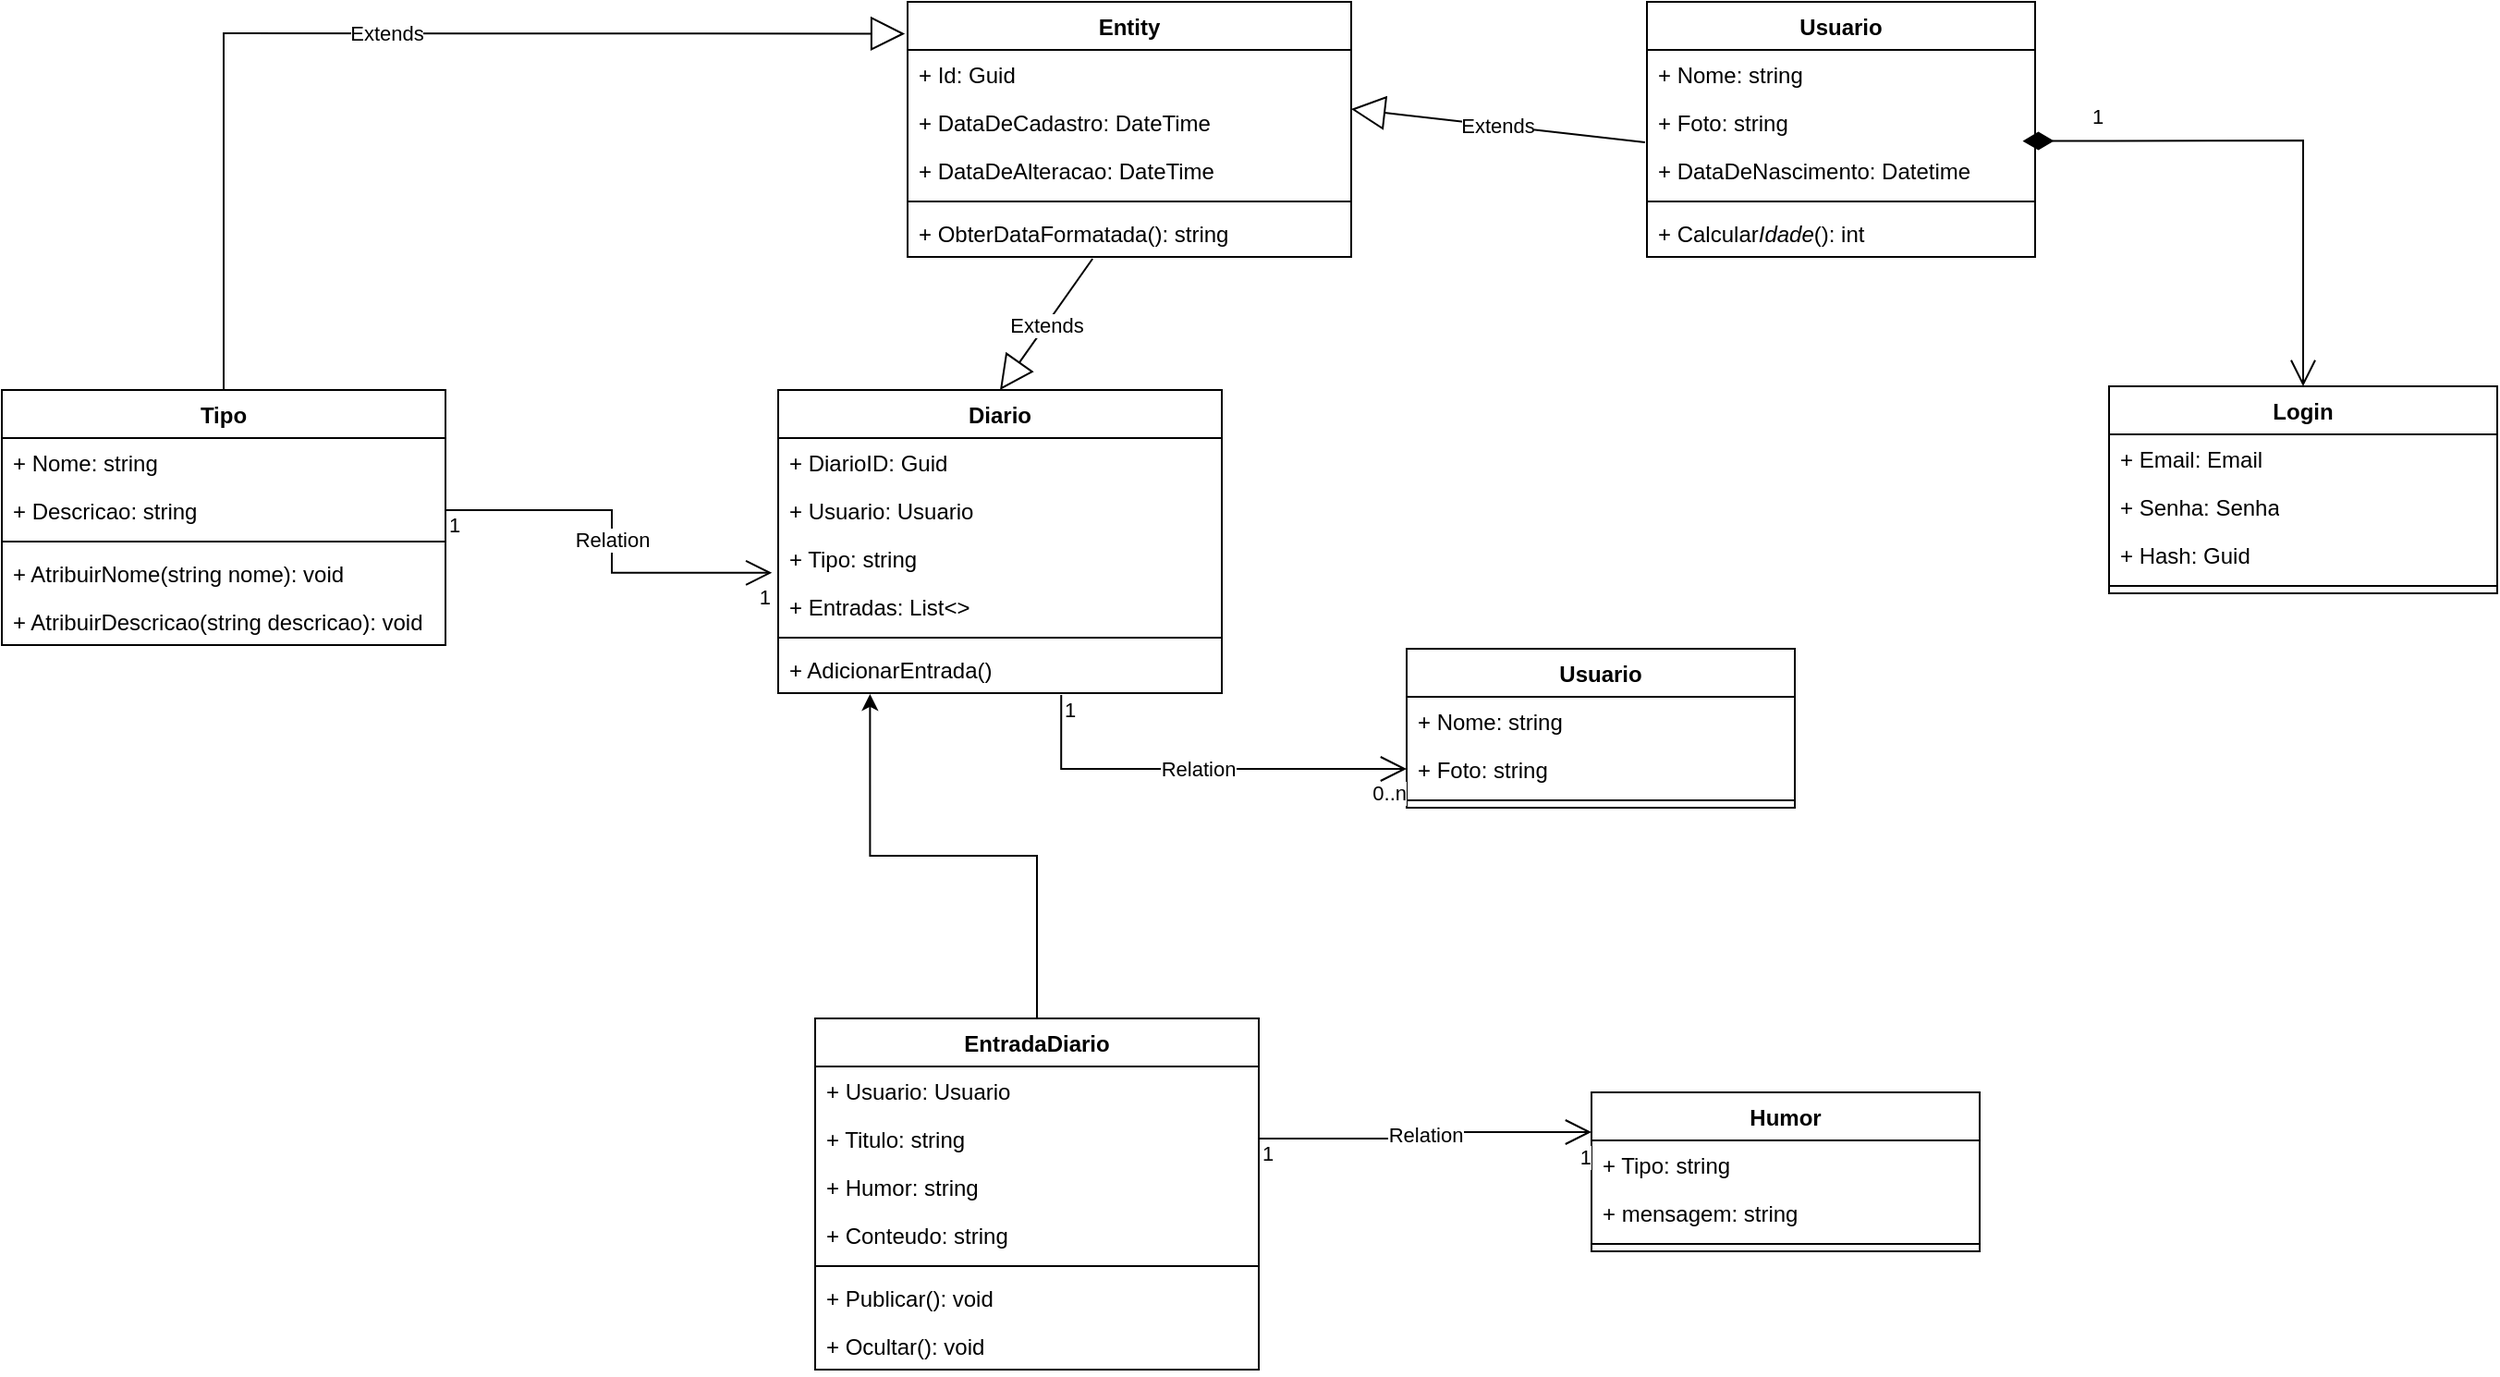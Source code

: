 <mxfile version="22.1.22" type="embed">
  <diagram id="23iRSUPoRavnBvh4doch" name="Page-1">
    <mxGraphModel dx="617" dy="526" grid="1" gridSize="10" guides="1" tooltips="1" connect="1" arrows="1" fold="1" page="1" pageScale="1" pageWidth="827" pageHeight="1169" math="0" shadow="0">
      <root>
        <mxCell id="0" />
        <mxCell id="1" parent="0" />
        <mxCell id="2" value="Entity" style="swimlane;fontStyle=1;align=center;verticalAlign=top;childLayout=stackLayout;horizontal=1;startSize=26;horizontalStack=0;resizeParent=1;resizeParentMax=0;resizeLast=0;collapsible=1;marginBottom=0;whiteSpace=wrap;html=1;" vertex="1" parent="1">
          <mxGeometry x="600" y="180" width="240" height="138" as="geometry" />
        </mxCell>
        <mxCell id="3" value="+ Id: Guid" style="text;strokeColor=none;fillColor=none;align=left;verticalAlign=top;spacingLeft=4;spacingRight=4;overflow=hidden;rotatable=0;points=[[0,0.5],[1,0.5]];portConstraint=eastwest;whiteSpace=wrap;html=1;" vertex="1" parent="2">
          <mxGeometry y="26" width="240" height="26" as="geometry" />
        </mxCell>
        <mxCell id="4" value="+ DataDeCadastro: DateTime" style="text;strokeColor=none;fillColor=none;align=left;verticalAlign=top;spacingLeft=4;spacingRight=4;overflow=hidden;rotatable=0;points=[[0,0.5],[1,0.5]];portConstraint=eastwest;whiteSpace=wrap;html=1;" vertex="1" parent="2">
          <mxGeometry y="52" width="240" height="26" as="geometry" />
        </mxCell>
        <mxCell id="5" value="+ DataDeAlteracao: DateTime" style="text;strokeColor=none;fillColor=none;align=left;verticalAlign=top;spacingLeft=4;spacingRight=4;overflow=hidden;rotatable=0;points=[[0,0.5],[1,0.5]];portConstraint=eastwest;whiteSpace=wrap;html=1;" vertex="1" parent="2">
          <mxGeometry y="78" width="240" height="26" as="geometry" />
        </mxCell>
        <mxCell id="6" value="" style="line;strokeWidth=1;fillColor=none;align=left;verticalAlign=middle;spacingTop=-1;spacingLeft=3;spacingRight=3;rotatable=0;labelPosition=right;points=[];portConstraint=eastwest;strokeColor=inherit;" vertex="1" parent="2">
          <mxGeometry y="104" width="240" height="8" as="geometry" />
        </mxCell>
        <mxCell id="7" value="+ ObterDataFormatada(): string" style="text;strokeColor=none;fillColor=none;align=left;verticalAlign=top;spacingLeft=4;spacingRight=4;overflow=hidden;rotatable=0;points=[[0,0.5],[1,0.5]];portConstraint=eastwest;whiteSpace=wrap;html=1;" vertex="1" parent="2">
          <mxGeometry y="112" width="240" height="26" as="geometry" />
        </mxCell>
        <mxCell id="8" value="Usuario" style="swimlane;fontStyle=1;align=center;verticalAlign=top;childLayout=stackLayout;horizontal=1;startSize=26;horizontalStack=0;resizeParent=1;resizeParentMax=0;resizeLast=0;collapsible=1;marginBottom=0;whiteSpace=wrap;html=1;" vertex="1" parent="1">
          <mxGeometry x="1000" y="180" width="210" height="138" as="geometry" />
        </mxCell>
        <mxCell id="9" value="+ Nome: string" style="text;strokeColor=none;fillColor=none;align=left;verticalAlign=top;spacingLeft=4;spacingRight=4;overflow=hidden;rotatable=0;points=[[0,0.5],[1,0.5]];portConstraint=eastwest;whiteSpace=wrap;html=1;" vertex="1" parent="8">
          <mxGeometry y="26" width="210" height="26" as="geometry" />
        </mxCell>
        <mxCell id="10" value="+ Foto: string" style="text;strokeColor=none;fillColor=none;align=left;verticalAlign=top;spacingLeft=4;spacingRight=4;overflow=hidden;rotatable=0;points=[[0,0.5],[1,0.5]];portConstraint=eastwest;whiteSpace=wrap;html=1;" vertex="1" parent="8">
          <mxGeometry y="52" width="210" height="26" as="geometry" />
        </mxCell>
        <mxCell id="11" value="+ DataDeNascimento: Datetime" style="text;strokeColor=none;fillColor=none;align=left;verticalAlign=top;spacingLeft=4;spacingRight=4;overflow=hidden;rotatable=0;points=[[0,0.5],[1,0.5]];portConstraint=eastwest;whiteSpace=wrap;html=1;" vertex="1" parent="8">
          <mxGeometry y="78" width="210" height="26" as="geometry" />
        </mxCell>
        <mxCell id="12" value="" style="line;strokeWidth=1;fillColor=none;align=left;verticalAlign=middle;spacingTop=-1;spacingLeft=3;spacingRight=3;rotatable=0;labelPosition=right;points=[];portConstraint=eastwest;strokeColor=inherit;" vertex="1" parent="8">
          <mxGeometry y="104" width="210" height="8" as="geometry" />
        </mxCell>
        <mxCell id="13" value="+ Calcular&lt;i&gt;Idade&lt;/i&gt;(): int" style="text;strokeColor=none;fillColor=none;align=left;verticalAlign=top;spacingLeft=4;spacingRight=4;overflow=hidden;rotatable=0;points=[[0,0.5],[1,0.5]];portConstraint=eastwest;whiteSpace=wrap;html=1;" vertex="1" parent="8">
          <mxGeometry y="112" width="210" height="26" as="geometry" />
        </mxCell>
        <mxCell id="14" value="Extends" style="endArrow=block;endSize=16;endFill=0;html=1;rounded=0;entryX=1;entryY=0.231;entryDx=0;entryDy=0;entryPerimeter=0;exitX=-0.005;exitY=-0.077;exitDx=0;exitDy=0;exitPerimeter=0;" edge="1" parent="1" source="11" target="4">
          <mxGeometry width="160" relative="1" as="geometry">
            <mxPoint x="745" y="235" as="sourcePoint" />
            <mxPoint x="460" y="190" as="targetPoint" />
          </mxGeometry>
        </mxCell>
        <mxCell id="15" value="Login" style="swimlane;fontStyle=1;align=center;verticalAlign=top;childLayout=stackLayout;horizontal=1;startSize=26;horizontalStack=0;resizeParent=1;resizeParentMax=0;resizeLast=0;collapsible=1;marginBottom=0;whiteSpace=wrap;html=1;" vertex="1" parent="1">
          <mxGeometry x="1250" y="388" width="210" height="112" as="geometry" />
        </mxCell>
        <mxCell id="16" value="+ Email: Email" style="text;strokeColor=none;fillColor=none;align=left;verticalAlign=top;spacingLeft=4;spacingRight=4;overflow=hidden;rotatable=0;points=[[0,0.5],[1,0.5]];portConstraint=eastwest;whiteSpace=wrap;html=1;" vertex="1" parent="15">
          <mxGeometry y="26" width="210" height="26" as="geometry" />
        </mxCell>
        <mxCell id="17" value="+ Senha: Senha" style="text;strokeColor=none;fillColor=none;align=left;verticalAlign=top;spacingLeft=4;spacingRight=4;overflow=hidden;rotatable=0;points=[[0,0.5],[1,0.5]];portConstraint=eastwest;whiteSpace=wrap;html=1;" vertex="1" parent="15">
          <mxGeometry y="52" width="210" height="26" as="geometry" />
        </mxCell>
        <mxCell id="18" value="+ Hash: Guid" style="text;strokeColor=none;fillColor=none;align=left;verticalAlign=top;spacingLeft=4;spacingRight=4;overflow=hidden;rotatable=0;points=[[0,0.5],[1,0.5]];portConstraint=eastwest;whiteSpace=wrap;html=1;" vertex="1" parent="15">
          <mxGeometry y="78" width="210" height="26" as="geometry" />
        </mxCell>
        <mxCell id="19" value="" style="line;strokeWidth=1;fillColor=none;align=left;verticalAlign=middle;spacingTop=-1;spacingLeft=3;spacingRight=3;rotatable=0;labelPosition=right;points=[];portConstraint=eastwest;strokeColor=inherit;" vertex="1" parent="15">
          <mxGeometry y="104" width="210" height="8" as="geometry" />
        </mxCell>
        <mxCell id="20" value="1" style="endArrow=open;html=1;endSize=12;startArrow=diamondThin;startSize=14;startFill=1;align=left;verticalAlign=bottom;rounded=0;exitX=0.968;exitY=-0.103;exitDx=0;exitDy=0;exitPerimeter=0;entryX=0.5;entryY=0;entryDx=0;entryDy=0;" edge="1" parent="1" source="11" target="15">
          <mxGeometry x="-0.749" y="4" relative="1" as="geometry">
            <mxPoint x="1210" y="230" as="sourcePoint" />
            <mxPoint x="1360" y="190" as="targetPoint" />
            <Array as="points">
              <mxPoint x="1355" y="255" />
            </Array>
            <mxPoint as="offset" />
          </mxGeometry>
        </mxCell>
        <mxCell id="21" value="Diario" style="swimlane;fontStyle=1;align=center;verticalAlign=top;childLayout=stackLayout;horizontal=1;startSize=26;horizontalStack=0;resizeParent=1;resizeParentMax=0;resizeLast=0;collapsible=1;marginBottom=0;whiteSpace=wrap;html=1;" vertex="1" parent="1">
          <mxGeometry x="530" y="390" width="240" height="164" as="geometry" />
        </mxCell>
        <mxCell id="22" value="+ DiarioID: Guid" style="text;strokeColor=none;fillColor=none;align=left;verticalAlign=top;spacingLeft=4;spacingRight=4;overflow=hidden;rotatable=0;points=[[0,0.5],[1,0.5]];portConstraint=eastwest;whiteSpace=wrap;html=1;" vertex="1" parent="21">
          <mxGeometry y="26" width="240" height="26" as="geometry" />
        </mxCell>
        <mxCell id="23" value="+ Usuario: Usuario" style="text;strokeColor=none;fillColor=none;align=left;verticalAlign=top;spacingLeft=4;spacingRight=4;overflow=hidden;rotatable=0;points=[[0,0.5],[1,0.5]];portConstraint=eastwest;whiteSpace=wrap;html=1;" vertex="1" parent="21">
          <mxGeometry y="52" width="240" height="26" as="geometry" />
        </mxCell>
        <mxCell id="24" value="+ Tipo: string" style="text;strokeColor=none;fillColor=none;align=left;verticalAlign=top;spacingLeft=4;spacingRight=4;overflow=hidden;rotatable=0;points=[[0,0.5],[1,0.5]];portConstraint=eastwest;whiteSpace=wrap;html=1;" vertex="1" parent="21">
          <mxGeometry y="78" width="240" height="26" as="geometry" />
        </mxCell>
        <mxCell id="25" value="+ Entradas: List&amp;lt;&amp;gt;" style="text;strokeColor=none;fillColor=none;align=left;verticalAlign=top;spacingLeft=4;spacingRight=4;overflow=hidden;rotatable=0;points=[[0,0.5],[1,0.5]];portConstraint=eastwest;whiteSpace=wrap;html=1;" vertex="1" parent="21">
          <mxGeometry y="104" width="240" height="26" as="geometry" />
        </mxCell>
        <mxCell id="26" value="" style="line;strokeWidth=1;fillColor=none;align=left;verticalAlign=middle;spacingTop=-1;spacingLeft=3;spacingRight=3;rotatable=0;labelPosition=right;points=[];portConstraint=eastwest;strokeColor=inherit;" vertex="1" parent="21">
          <mxGeometry y="130" width="240" height="8" as="geometry" />
        </mxCell>
        <mxCell id="27" value="+ AdicionarEntrada()" style="text;strokeColor=none;fillColor=none;align=left;verticalAlign=top;spacingLeft=4;spacingRight=4;overflow=hidden;rotatable=0;points=[[0,0.5],[1,0.5]];portConstraint=eastwest;whiteSpace=wrap;html=1;" vertex="1" parent="21">
          <mxGeometry y="138" width="240" height="26" as="geometry" />
        </mxCell>
        <mxCell id="28" value="Extends" style="endArrow=block;endSize=16;endFill=0;html=1;rounded=0;entryX=0.5;entryY=0;entryDx=0;entryDy=0;exitX=0.417;exitY=1.038;exitDx=0;exitDy=0;exitPerimeter=0;" edge="1" parent="1" source="7" target="21">
          <mxGeometry width="160" relative="1" as="geometry">
            <mxPoint x="459" y="468" as="sourcePoint" />
            <mxPoint x="370" y="230" as="targetPoint" />
          </mxGeometry>
        </mxCell>
        <mxCell id="29" value="Usuario" style="swimlane;fontStyle=1;align=center;verticalAlign=top;childLayout=stackLayout;horizontal=1;startSize=26;horizontalStack=0;resizeParent=1;resizeParentMax=0;resizeLast=0;collapsible=1;marginBottom=0;whiteSpace=wrap;html=1;" vertex="1" parent="1">
          <mxGeometry x="870" y="530" width="210" height="86" as="geometry" />
        </mxCell>
        <mxCell id="30" value="+ Nome: string" style="text;strokeColor=none;fillColor=none;align=left;verticalAlign=top;spacingLeft=4;spacingRight=4;overflow=hidden;rotatable=0;points=[[0,0.5],[1,0.5]];portConstraint=eastwest;whiteSpace=wrap;html=1;" vertex="1" parent="29">
          <mxGeometry y="26" width="210" height="26" as="geometry" />
        </mxCell>
        <mxCell id="31" value="+ Foto: string" style="text;strokeColor=none;fillColor=none;align=left;verticalAlign=top;spacingLeft=4;spacingRight=4;overflow=hidden;rotatable=0;points=[[0,0.5],[1,0.5]];portConstraint=eastwest;whiteSpace=wrap;html=1;" vertex="1" parent="29">
          <mxGeometry y="52" width="210" height="26" as="geometry" />
        </mxCell>
        <mxCell id="32" value="" style="line;strokeWidth=1;fillColor=none;align=left;verticalAlign=middle;spacingTop=-1;spacingLeft=3;spacingRight=3;rotatable=0;labelPosition=right;points=[];portConstraint=eastwest;strokeColor=inherit;" vertex="1" parent="29">
          <mxGeometry y="78" width="210" height="8" as="geometry" />
        </mxCell>
        <mxCell id="33" value="Relation" style="endArrow=open;html=1;endSize=12;startArrow=none;startSize=14;startFill=0;edgeStyle=orthogonalEdgeStyle;rounded=0;entryX=0;entryY=0.5;entryDx=0;entryDy=0;exitX=0.638;exitY=1.038;exitDx=0;exitDy=0;exitPerimeter=0;" edge="1" parent="1" source="27" target="31">
          <mxGeometry relative="1" as="geometry">
            <mxPoint x="490" y="563" as="sourcePoint" />
            <mxPoint x="784" y="830" as="targetPoint" />
          </mxGeometry>
        </mxCell>
        <mxCell id="34" value="1" style="edgeLabel;resizable=0;html=1;align=left;verticalAlign=top;" connectable="0" vertex="1" parent="33">
          <mxGeometry x="-1" relative="1" as="geometry">
            <mxPoint y="-5" as="offset" />
          </mxGeometry>
        </mxCell>
        <mxCell id="35" value="0..n" style="edgeLabel;resizable=0;html=1;align=right;verticalAlign=top;" connectable="0" vertex="1" parent="33">
          <mxGeometry x="1" relative="1" as="geometry" />
        </mxCell>
        <mxCell id="36" value="Tipo" style="swimlane;fontStyle=1;align=center;verticalAlign=top;childLayout=stackLayout;horizontal=1;startSize=26;horizontalStack=0;resizeParent=1;resizeParentMax=0;resizeLast=0;collapsible=1;marginBottom=0;whiteSpace=wrap;html=1;" vertex="1" parent="1">
          <mxGeometry x="110" y="390" width="240" height="138" as="geometry" />
        </mxCell>
        <mxCell id="37" value="+ Nome: string" style="text;strokeColor=none;fillColor=none;align=left;verticalAlign=top;spacingLeft=4;spacingRight=4;overflow=hidden;rotatable=0;points=[[0,0.5],[1,0.5]];portConstraint=eastwest;whiteSpace=wrap;html=1;" vertex="1" parent="36">
          <mxGeometry y="26" width="240" height="26" as="geometry" />
        </mxCell>
        <mxCell id="38" value="+ Descricao: string" style="text;strokeColor=none;fillColor=none;align=left;verticalAlign=top;spacingLeft=4;spacingRight=4;overflow=hidden;rotatable=0;points=[[0,0.5],[1,0.5]];portConstraint=eastwest;whiteSpace=wrap;html=1;" vertex="1" parent="36">
          <mxGeometry y="52" width="240" height="26" as="geometry" />
        </mxCell>
        <mxCell id="39" value="" style="line;strokeWidth=1;fillColor=none;align=left;verticalAlign=middle;spacingTop=-1;spacingLeft=3;spacingRight=3;rotatable=0;labelPosition=right;points=[];portConstraint=eastwest;strokeColor=inherit;" vertex="1" parent="36">
          <mxGeometry y="78" width="240" height="8" as="geometry" />
        </mxCell>
        <mxCell id="40" value="+ AtribuirNome(string nome): void" style="text;strokeColor=none;fillColor=none;align=left;verticalAlign=top;spacingLeft=4;spacingRight=4;overflow=hidden;rotatable=0;points=[[0,0.5],[1,0.5]];portConstraint=eastwest;whiteSpace=wrap;html=1;" vertex="1" parent="36">
          <mxGeometry y="86" width="240" height="26" as="geometry" />
        </mxCell>
        <mxCell id="41" value="+ AtribuirDescricao(string descricao): void" style="text;strokeColor=none;fillColor=none;align=left;verticalAlign=top;spacingLeft=4;spacingRight=4;overflow=hidden;rotatable=0;points=[[0,0.5],[1,0.5]];portConstraint=eastwest;whiteSpace=wrap;html=1;" vertex="1" parent="36">
          <mxGeometry y="112" width="240" height="26" as="geometry" />
        </mxCell>
        <mxCell id="42" value="Relation" style="endArrow=open;html=1;endSize=12;startArrow=none;startSize=14;startFill=0;edgeStyle=orthogonalEdgeStyle;rounded=0;entryX=-0.014;entryY=0.804;entryDx=0;entryDy=0;entryPerimeter=0;exitX=1;exitY=0.5;exitDx=0;exitDy=0;" edge="1" parent="1" source="38" target="24">
          <mxGeometry relative="1" as="geometry">
            <mxPoint x="600" y="400" as="sourcePoint" />
            <mxPoint x="667" y="454" as="targetPoint" />
          </mxGeometry>
        </mxCell>
        <mxCell id="43" value="1" style="edgeLabel;resizable=0;html=1;align=left;verticalAlign=top;" connectable="0" vertex="1" parent="42">
          <mxGeometry x="-1" relative="1" as="geometry">
            <mxPoint y="-5" as="offset" />
          </mxGeometry>
        </mxCell>
        <mxCell id="44" value="1" style="edgeLabel;resizable=0;html=1;align=right;verticalAlign=top;" connectable="0" vertex="1" parent="42">
          <mxGeometry x="1" relative="1" as="geometry" />
        </mxCell>
        <mxCell id="45" value="EntradaDiario" style="swimlane;fontStyle=1;align=center;verticalAlign=top;childLayout=stackLayout;horizontal=1;startSize=26;horizontalStack=0;resizeParent=1;resizeParentMax=0;resizeLast=0;collapsible=1;marginBottom=0;whiteSpace=wrap;html=1;" vertex="1" parent="1">
          <mxGeometry x="550" y="730" width="240" height="190" as="geometry" />
        </mxCell>
        <mxCell id="46" value="+ Usuario: Usuario" style="text;strokeColor=none;fillColor=none;align=left;verticalAlign=top;spacingLeft=4;spacingRight=4;overflow=hidden;rotatable=0;points=[[0,0.5],[1,0.5]];portConstraint=eastwest;whiteSpace=wrap;html=1;" vertex="1" parent="45">
          <mxGeometry y="26" width="240" height="26" as="geometry" />
        </mxCell>
        <mxCell id="47" value="+ Titulo: string" style="text;strokeColor=none;fillColor=none;align=left;verticalAlign=top;spacingLeft=4;spacingRight=4;overflow=hidden;rotatable=0;points=[[0,0.5],[1,0.5]];portConstraint=eastwest;whiteSpace=wrap;html=1;" vertex="1" parent="45">
          <mxGeometry y="52" width="240" height="26" as="geometry" />
        </mxCell>
        <mxCell id="48" value="+ Humor: string" style="text;strokeColor=none;fillColor=none;align=left;verticalAlign=top;spacingLeft=4;spacingRight=4;overflow=hidden;rotatable=0;points=[[0,0.5],[1,0.5]];portConstraint=eastwest;whiteSpace=wrap;html=1;" vertex="1" parent="45">
          <mxGeometry y="78" width="240" height="26" as="geometry" />
        </mxCell>
        <mxCell id="49" value="+ Conteudo: string" style="text;strokeColor=none;fillColor=none;align=left;verticalAlign=top;spacingLeft=4;spacingRight=4;overflow=hidden;rotatable=0;points=[[0,0.5],[1,0.5]];portConstraint=eastwest;whiteSpace=wrap;html=1;" vertex="1" parent="45">
          <mxGeometry y="104" width="240" height="26" as="geometry" />
        </mxCell>
        <mxCell id="50" value="" style="line;strokeWidth=1;fillColor=none;align=left;verticalAlign=middle;spacingTop=-1;spacingLeft=3;spacingRight=3;rotatable=0;labelPosition=right;points=[];portConstraint=eastwest;strokeColor=inherit;" vertex="1" parent="45">
          <mxGeometry y="130" width="240" height="8" as="geometry" />
        </mxCell>
        <mxCell id="51" value="+ Publicar(): void" style="text;strokeColor=none;fillColor=none;align=left;verticalAlign=top;spacingLeft=4;spacingRight=4;overflow=hidden;rotatable=0;points=[[0,0.5],[1,0.5]];portConstraint=eastwest;whiteSpace=wrap;html=1;" vertex="1" parent="45">
          <mxGeometry y="138" width="240" height="26" as="geometry" />
        </mxCell>
        <mxCell id="52" value="+ Ocultar(): void" style="text;strokeColor=none;fillColor=none;align=left;verticalAlign=top;spacingLeft=4;spacingRight=4;overflow=hidden;rotatable=0;points=[[0,0.5],[1,0.5]];portConstraint=eastwest;whiteSpace=wrap;html=1;" vertex="1" parent="45">
          <mxGeometry y="164" width="240" height="26" as="geometry" />
        </mxCell>
        <mxCell id="53" value="Extends" style="endArrow=block;endSize=16;endFill=0;html=1;rounded=0;entryX=-0.006;entryY=0.125;entryDx=0;entryDy=0;exitX=0.5;exitY=0;exitDx=0;exitDy=0;entryPerimeter=0;" edge="1" parent="1" source="36" target="2">
          <mxGeometry width="160" relative="1" as="geometry">
            <mxPoint x="202" y="427" as="sourcePoint" />
            <mxPoint x="426" y="180" as="targetPoint" />
            <Array as="points">
              <mxPoint x="230" y="197" />
            </Array>
          </mxGeometry>
        </mxCell>
        <mxCell id="54" style="edgeStyle=orthogonalEdgeStyle;rounded=0;orthogonalLoop=1;jettySize=auto;html=1;entryX=0.207;entryY=1.018;entryDx=0;entryDy=0;entryPerimeter=0;" edge="1" parent="1" source="45" target="27">
          <mxGeometry relative="1" as="geometry" />
        </mxCell>
        <mxCell id="55" value="Humor" style="swimlane;fontStyle=1;align=center;verticalAlign=top;childLayout=stackLayout;horizontal=1;startSize=26;horizontalStack=0;resizeParent=1;resizeParentMax=0;resizeLast=0;collapsible=1;marginBottom=0;whiteSpace=wrap;html=1;" vertex="1" parent="1">
          <mxGeometry x="970" y="770" width="210" height="86" as="geometry" />
        </mxCell>
        <mxCell id="56" value="+ Tipo: string" style="text;strokeColor=none;fillColor=none;align=left;verticalAlign=top;spacingLeft=4;spacingRight=4;overflow=hidden;rotatable=0;points=[[0,0.5],[1,0.5]];portConstraint=eastwest;whiteSpace=wrap;html=1;" vertex="1" parent="55">
          <mxGeometry y="26" width="210" height="26" as="geometry" />
        </mxCell>
        <mxCell id="57" value="+ mensagem: string" style="text;strokeColor=none;fillColor=none;align=left;verticalAlign=top;spacingLeft=4;spacingRight=4;overflow=hidden;rotatable=0;points=[[0,0.5],[1,0.5]];portConstraint=eastwest;whiteSpace=wrap;html=1;" vertex="1" parent="55">
          <mxGeometry y="52" width="210" height="26" as="geometry" />
        </mxCell>
        <mxCell id="58" value="" style="line;strokeWidth=1;fillColor=none;align=left;verticalAlign=middle;spacingTop=-1;spacingLeft=3;spacingRight=3;rotatable=0;labelPosition=right;points=[];portConstraint=eastwest;strokeColor=inherit;" vertex="1" parent="55">
          <mxGeometry y="78" width="210" height="8" as="geometry" />
        </mxCell>
        <mxCell id="59" value="Relation" style="endArrow=open;html=1;endSize=12;startArrow=none;startSize=14;startFill=0;edgeStyle=orthogonalEdgeStyle;rounded=0;entryX=0;entryY=0.25;entryDx=0;entryDy=0;exitX=1;exitY=0.5;exitDx=0;exitDy=0;" edge="1" parent="1" source="47" target="55">
          <mxGeometry relative="1" as="geometry">
            <mxPoint x="883" y="475" as="sourcePoint" />
            <mxPoint x="1030" y="505" as="targetPoint" />
          </mxGeometry>
        </mxCell>
        <mxCell id="60" value="1" style="edgeLabel;resizable=0;html=1;align=left;verticalAlign=top;" connectable="0" vertex="1" parent="59">
          <mxGeometry x="-1" relative="1" as="geometry">
            <mxPoint y="-5" as="offset" />
          </mxGeometry>
        </mxCell>
        <mxCell id="61" value="1" style="edgeLabel;resizable=0;html=1;align=right;verticalAlign=top;" connectable="0" vertex="1" parent="59">
          <mxGeometry x="1" relative="1" as="geometry" />
        </mxCell>
      </root>
    </mxGraphModel>
  </diagram>
</mxfile>
